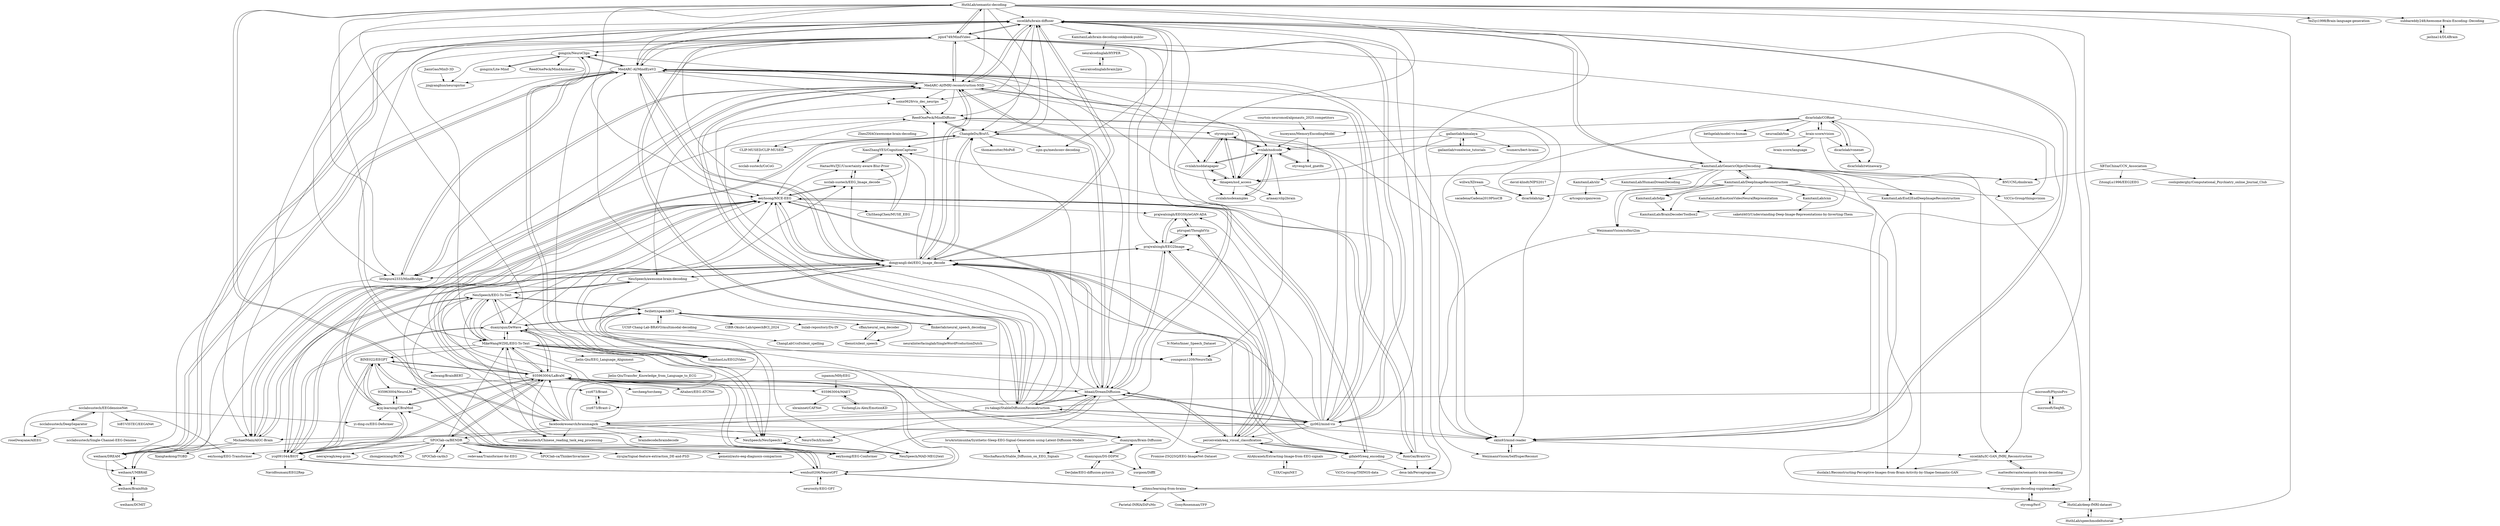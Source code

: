 digraph G {
"HuthLab/semantic-decoding" -> "ozcelikfu/brain-diffuser"
"HuthLab/semantic-decoding" -> "ChangdeDu/BraVL"
"HuthLab/semantic-decoding" -> "HuthLab/deep-fMRI-dataset"
"HuthLab/semantic-decoding" -> "facebookresearch/brainmagick"
"HuthLab/semantic-decoding" -> "jqin4749/MindVideo"
"HuthLab/semantic-decoding" -> "athms/learning-from-brains"
"HuthLab/semantic-decoding" -> "MedARC-AI/fMRI-reconstruction-NSD"
"HuthLab/semantic-decoding" -> "eeyhsong/NICE-EEG"
"HuthLab/semantic-decoding" -> "MikeWangWZHL/EEG-To-Text"
"HuthLab/semantic-decoding" -> "YeZiyi1998/Brain-language-generation"
"HuthLab/semantic-decoding" -> "subbareddy248/Awesome-Brain-Encoding--Decoding"
"HuthLab/semantic-decoding" -> "HuthLab/speechmodeltutorial"
"HuthLab/semantic-decoding" -> "MedARC-AI/MindEyeV2"
"HuthLab/semantic-decoding" -> "youngeun1209/NeuroTalk"
"HuthLab/semantic-decoding" -> "duanyiqun/DeWave"
"KamitaniLab/icnn" -> "saketd403/Understanding-Deep-Image-Representations-by-Inverting-Them"
"cvnlab/nsdcode" -> "cvnlab/nsddatapaper"
"cvnlab/nsdcode" -> "cvnlab/nsdexamples"
"cvnlab/nsdcode" -> "tknapen/nsd_access"
"cvnlab/nsdcode" -> "styvesg/nsd_gnet8x"
"cvnlab/nsdcode" -> "ariaaay/clip2brain"
"cvnlab/nsdcode" -> "styvesg/nsd"
"KamitaniLab/DeepImageReconstruction" -> "KamitaniLab/GenericObjectDecoding"
"KamitaniLab/DeepImageReconstruction" -> "KamitaniLab/End2EndDeepImageReconstruction"
"KamitaniLab/DeepImageReconstruction" -> "KamitaniLab/BrainDecoderToolbox2"
"KamitaniLab/DeepImageReconstruction" -> "KamitaniLab/icnn"
"KamitaniLab/DeepImageReconstruction" -> "KamitaniLab/bdpy"
"KamitaniLab/DeepImageReconstruction" -> "ViCCo-Group/thingsvision" ["e"=1]
"KamitaniLab/DeepImageReconstruction" -> "duolala1/Reconstructing-Perceptive-Images-from-Brain-Activity-by-Shape-Semantic-GAN"
"KamitaniLab/DeepImageReconstruction" -> "WeizmannVision/ssfmri2im"
"KamitaniLab/DeepImageReconstruction" -> "dicarlolab/npc"
"KamitaniLab/DeepImageReconstruction" -> "KamitaniLab/EmotionVideoNeuralRepresentation"
"KamitaniLab/bdpy" -> "KamitaniLab/BrainDecoderToolbox2"
"dicarlolab/CORnet" -> "brain-score/vision"
"dicarlolab/CORnet" -> "dicarlolab/vonenet"
"dicarlolab/CORnet" -> "ViCCo-Group/thingsvision" ["e"=1]
"dicarlolab/CORnet" -> "KamitaniLab/GenericObjectDecoding"
"dicarlolab/CORnet" -> "bethgelab/model-vs-human" ["e"=1]
"dicarlolab/CORnet" -> "dicarlolab/npc"
"dicarlolab/CORnet" -> "dicarlolab/retinawarp"
"dicarlolab/CORnet" -> "neuroailab/tnn"
"dicarlolab/CORnet" -> "huzeyann/MemoryEncodingModel"
"brain-score/vision" -> "dicarlolab/CORnet"
"brain-score/vision" -> "brain-score/language"
"brain-score/vision" -> "dicarlolab/vonenet"
"brain-score/vision" -> "cvnlab/nsdcode"
"brain-score/vision" -> "BNUCNL/dnnbrain"
"ptirupat/ThoughtViz" -> "prajwalsingh/EEG2Image"
"ptirupat/ThoughtViz" -> "prajwalsingh/EEGStyleGAN-ADA"
"ptirupat/ThoughtViz" -> "perceivelab/eeg_visual_classification"
"HuthLab/speechmodeltutorial" -> "HuthLab/deep-fMRI-dataset"
"willwx/XDream" -> "dicarlolab/npc"
"willwx/XDream" -> "sacadena/Cadena2019PlosCB"
"53X/CogniNET" -> "AliAbyaneh/Extracting-Image-from-EEG-signals"
"styvesg/gan-decoding-supplementary" -> "styvesg/fwrf"
"AliAbyaneh/Extracting-Image-from-EEG-signals" -> "53X/CogniNET"
"david-klindt/NIPS2017" -> "dicarlolab/npc"
"KamitaniLab/End2EndDeepImageReconstruction" -> "duolala1/Reconstructing-Perceptive-Images-from-Brain-Activity-by-Shape-Semantic-GAN"
"tknapen/nsd_access" -> "styvesg/nsd"
"tknapen/nsd_access" -> "cvnlab/nsddatapaper"
"tknapen/nsd_access" -> "cvnlab/nsdcode"
"tknapen/nsd_access" -> "cvnlab/nsdexamples"
"tknapen/nsd_access" -> "ariaaay/clip2brain"
"gallantlab/voxelwise_tutorials" -> "gallantlab/himalaya"
"ncclabsustech/EEGdenoiseNet" -> "ncclabsustech/DeepSeparator"
"ncclabsustech/EEGdenoiseNet" -> "ncclabsustech/Single-Channel-EEG-Denoise"
"ncclabsustech/EEGdenoiseNet" -> "roseDwayane/AIEEG"
"ncclabsustech/EEGdenoiseNet" -> "IoBT-VISTEC/EEGANet"
"ncclabsustech/EEGdenoiseNet" -> "eeyhsong/EEG-Transformer" ["e"=1]
"ncclabsustech/EEGdenoiseNet" -> "yi-ding-cs/EEG-Deformer"
"gallantlab/himalaya" -> "gallantlab/voxelwise_tutorials"
"gallantlab/himalaya" -> "tsumers/bert-brains"
"gallantlab/himalaya" -> "tknapen/nsd_access"
"gallantlab/himalaya" -> "cvnlab/nsdcode"
"HuthLab/deep-fMRI-dataset" -> "HuthLab/speechmodeltutorial"
"XBTinChina/CCN_Association" -> "ZitongLu1996/EEG2EEG"
"XBTinChina/CCN_Association" -> "coolspiderghy/Computational_Psychiatry_online_Journal_Club" ["e"=1]
"XBTinChina/CCN_Association" -> "BNUCNL/dnnbrain"
"dicarlolab/vonenet" -> "dicarlolab/retinawarp"
"dicarlolab/vonenet" -> "dicarlolab/CORnet"
"SPOClab-ca/dn3" -> "SPOClab-ca/BENDR"
"styvesg/nsd" -> "tknapen/nsd_access"
"styvesg/nsd" -> "cvnlab/nsdcode"
"styvesg/nsd" -> "cvnlab/nsddatapaper"
"WeizmannVision/ssfmri2im" -> "styvesg/gan-decoding-supplementary"
"WeizmannVision/ssfmri2im" -> "WeizmannVision/SelfSuperReconst"
"neuralcodinglab/brain2pix" -> "neuralcodinglab/HYPER"
"cvnlab/nsdexamples" -> "cvnlab/nsdcode"
"neuralcodinglab/HYPER" -> "neuralcodinglab/brain2pix"
"cvnlab/nsddatapaper" -> "cvnlab/nsdcode"
"cvnlab/nsddatapaper" -> "tknapen/nsd_access"
"cvnlab/nsddatapaper" -> "styvesg/nsd"
"cvnlab/nsddatapaper" -> "cvnlab/nsdexamples"
"SPOClab-ca/BENDR" -> "SPOClab-ca/dn3"
"SPOClab-ca/BENDR" -> "935963004/LaBraM"
"SPOClab-ca/BENDR" -> "redevaaa/Transformer-for-EEG" ["e"=1]
"SPOClab-ca/BENDR" -> "ycq091044/BIOT"
"SPOClab-ca/BENDR" -> "SPOClab-ca/ThinkerInvariance"
"SPOClab-ca/BENDR" -> "eeyhsong/EEG-Transformer" ["e"=1]
"SPOClab-ca/BENDR" -> "ziyujia/Signal-feature-extraction_DE-and-PSD" ["e"=1]
"SPOClab-ca/BENDR" -> "eeyhsong/EEG-Conformer" ["e"=1]
"SPOClab-ca/BENDR" -> "wenhui0206/NeuroGPT"
"SPOClab-ca/BENDR" -> "gemeinl/auto-eeg-diagnosis-comparison"
"SPOClab-ca/BENDR" -> "MikeWangWZHL/EEG-To-Text"
"SPOClab-ca/BENDR" -> "neerajwagh/eeg-gcnn" ["e"=1]
"SPOClab-ca/BENDR" -> "zhongpeixiang/RGNN" ["e"=1]
"MikeWangWZHL/EEG-To-Text" -> "NeuSpeech/EEG-To-Text"
"MikeWangWZHL/EEG-To-Text" -> "duanyiqun/DeWave"
"MikeWangWZHL/EEG-To-Text" -> "Jielin-Qiu/EEG_Language_Alignment"
"MikeWangWZHL/EEG-To-Text" -> "duanyiqun/Brain-Diffusion"
"MikeWangWZHL/EEG-To-Text" -> "ycq091044/BIOT"
"MikeWangWZHL/EEG-To-Text" -> "NeuSpeech/NeuSpeech1"
"MikeWangWZHL/EEG-To-Text" -> "935963004/LaBraM"
"MikeWangWZHL/EEG-To-Text" -> "youngeun1209/NeuroTalk"
"MikeWangWZHL/EEG-To-Text" -> "ncclabsustech/Chinese_reading_task_eeg_processing"
"MikeWangWZHL/EEG-To-Text" -> "NeuSpeech/MAD-MEG2text"
"MikeWangWZHL/EEG-To-Text" -> "eeyhsong/NICE-EEG"
"MikeWangWZHL/EEG-To-Text" -> "BINE022/EEGPT"
"MikeWangWZHL/EEG-To-Text" -> "XuanhaoLiu/EEG2Video"
"perceivelab/eeg_visual_classification" -> "ptirupat/ThoughtViz"
"perceivelab/eeg_visual_classification" -> "prajwalsingh/EEG2Image"
"perceivelab/eeg_visual_classification" -> "RomGai/BrainVis"
"perceivelab/eeg_visual_classification" -> "bbaaii/DreamDiffusion"
"perceivelab/eeg_visual_classification" -> "gifale95/eeg_encoding"
"perceivelab/eeg_visual_classification" -> "Promise-Z5Q2SQ/EEG-ImageNet-Dataset"
"perceivelab/eeg_visual_classification" -> "AliAbyaneh/Extracting-Image-from-EEG-signals"
"perceivelab/eeg_visual_classification" -> "dongyangli-del/EEG_Image_decode"
"perceivelab/eeg_visual_classification" -> "prajwalsingh/EEGStyleGAN-ADA"
"N-Nieto/Inner_Speech_Dataset" -> "youngeun1209/NeuroTalk"
"gifale95/eeg_encoding" -> "dongyangli-del/EEG_Image_decode"
"gifale95/eeg_encoding" -> "eeyhsong/NICE-EEG"
"gifale95/eeg_encoding" -> "ViCCo-Group/THINGS-data"
"gifale95/eeg_encoding" -> "desa-lab/Perceptogram"
"gifale95/eeg_encoding" -> "perceivelab/eeg_visual_classification"
"ncclabsustech/DeepSeparator" -> "ncclabsustech/EEGdenoiseNet"
"ncclabsustech/DeepSeparator" -> "ncclabsustech/Single-Channel-EEG-Denoise"
"ncclabsustech/DeepSeparator" -> "roseDwayane/AIEEG"
"athms/learning-from-brains" -> "wenhui0206/NeuroGPT"
"athms/learning-from-brains" -> "Parietal-INRIA/DiFuMo"
"athms/learning-from-brains" -> "GonyRosenman/TFF" ["e"=1]
"athms/learning-from-brains" -> "HuthLab/deep-fMRI-dataset"
"WeizmannVision/SelfSuperReconst" -> "sklin93/mind-reader"
"subbareddy248/Awesome-Brain-Encoding--Decoding" -> "jashna14/DL4Brain"
"styvesg/nsd_gnet8x" -> "cvnlab/nsdcode"
"ozcelikfu/IC-GAN_fMRI_Reconstruction" -> "matteoferrante/semantic-brain-decoding"
"ozcelikfu/IC-GAN_fMRI_Reconstruction" -> "duolala1/Reconstructing-Perceptive-Images-from-Brain-Activity-by-Shape-Semantic-GAN"
"duanyiqun/DS-DDPM" -> "duanyiqun/Brain-Diffusion"
"duanyiqun/DS-DDPM" -> "DevJake/EEG-diffusion-pytorch"
"duanyiqun/DS-DDPM" -> "yorgoon/DiffE"
"DevJake/EEG-diffusion-pytorch" -> "duanyiqun/DS-DDPM"
"MedARC-AI/fMRI-reconstruction-NSD" -> "MedARC-AI/MindEyeV2"
"MedARC-AI/fMRI-reconstruction-NSD" -> "ozcelikfu/brain-diffuser"
"MedARC-AI/fMRI-reconstruction-NSD" -> "weihaox/DREAM"
"MedARC-AI/fMRI-reconstruction-NSD" -> "littlepure2333/MindBridge"
"MedARC-AI/fMRI-reconstruction-NSD" -> "jqin4749/MindVideo"
"MedARC-AI/fMRI-reconstruction-NSD" -> "dongyangli-del/EEG_Image_decode"
"MedARC-AI/fMRI-reconstruction-NSD" -> "zjc062/mind-vis"
"MedARC-AI/fMRI-reconstruction-NSD" -> "MichaelMaiii/AIGC-Brain"
"MedARC-AI/fMRI-reconstruction-NSD" -> "sklin93/mind-reader"
"MedARC-AI/fMRI-reconstruction-NSD" -> "tknapen/nsd_access"
"MedARC-AI/fMRI-reconstruction-NSD" -> "ReedOnePeck/MindDiffuser"
"MedARC-AI/fMRI-reconstruction-NSD" -> "yu-takagi/StableDiffusionReconstruction"
"MedARC-AI/fMRI-reconstruction-NSD" -> "soinx0629/vis_dec_neurips"
"MedARC-AI/fMRI-reconstruction-NSD" -> "bbaaii/DreamDiffusion"
"MedARC-AI/fMRI-reconstruction-NSD" -> "gongzix/NeuroClips"
"zjc062/mind-vis" -> "jqin4749/MindVideo"
"zjc062/mind-vis" -> "MedARC-AI/fMRI-reconstruction-NSD"
"zjc062/mind-vis" -> "bbaaii/DreamDiffusion"
"zjc062/mind-vis" -> "ozcelikfu/brain-diffuser"
"zjc062/mind-vis" -> "yu-takagi/StableDiffusionReconstruction"
"zjc062/mind-vis" -> "MedARC-AI/MindEyeV2"
"zjc062/mind-vis" -> "dongyangli-del/EEG_Image_decode"
"zjc062/mind-vis" -> "sklin93/mind-reader"
"zjc062/mind-vis" -> "perceivelab/eeg_visual_classification"
"zjc062/mind-vis" -> "ReedOnePeck/MindDiffuser"
"zjc062/mind-vis" -> "ChangdeDu/BraVL"
"zjc062/mind-vis" -> "eeyhsong/NICE-EEG"
"zjc062/mind-vis" -> "MichaelMaiii/AIGC-Brain"
"zjc062/mind-vis" -> "935963004/LaBraM"
"zjc062/mind-vis" -> "prajwalsingh/EEG2Image"
"sklin93/mind-reader" -> "WeizmannVision/SelfSuperReconst"
"sklin93/mind-reader" -> "ozcelikfu/brain-diffuser"
"sklin93/mind-reader" -> "ozcelikfu/IC-GAN_fMRI_Reconstruction"
"ChangdeDu/BraVL" -> "MichaelMaiii/AIGC-Brain"
"ChangdeDu/BraVL" -> "ReedOnePeck/MindDiffuser"
"ChangdeDu/BraVL" -> "CLIP-MUSED/CLIP-MUSED"
"ChangdeDu/BraVL" -> "dongyangli-del/EEG_Image_decode"
"ChangdeDu/BraVL" -> "eeyhsong/NICE-EEG"
"ChangdeDu/BraVL" -> "zijin-gu/meshconv-decoding"
"ChangdeDu/BraVL" -> "ozcelikfu/brain-diffuser"
"ChangdeDu/BraVL" -> "sklin93/mind-reader"
"ChangdeDu/BraVL" -> "littlepure2333/MindBridge"
"ChangdeDu/BraVL" -> "thomassutter/MoPoE" ["e"=1]
"ChangdeDu/BraVL" -> "XiaoZhangYES/CognitionCapturer"
"youngeun1209/NeuroTalk" -> "yorgoon/DiffE"
"Jielin-Qiu/EEG_Language_Alignment" -> "Jielin-Qiu/Transfer_Knowledge_from_Language_to_ECG"
"KamitaniLab/brain-decoding-cookbook-public" -> "neuralcodinglab/HYPER"
"jashna14/DL4Brain" -> "subbareddy248/Awesome-Brain-Encoding--Decoding"
"matteoferrante/semantic-brain-decoding" -> "ozcelikfu/IC-GAN_fMRI_Reconstruction"
"matteoferrante/semantic-brain-decoding" -> "styvesg/gan-decoding-supplementary"
"bbaaii/DreamDiffusion" -> "perceivelab/eeg_visual_classification"
"bbaaii/DreamDiffusion" -> "prajwalsingh/EEG2Image"
"bbaaii/DreamDiffusion" -> "935963004/LaBraM"
"bbaaii/DreamDiffusion" -> "eeyhsong/NICE-EEG"
"bbaaii/DreamDiffusion" -> "dongyangli-del/EEG_Image_decode"
"bbaaii/DreamDiffusion" -> "zjc062/mind-vis"
"bbaaii/DreamDiffusion" -> "NeuroTechX/moabb" ["e"=1]
"bbaaii/DreamDiffusion" -> "ozcelikfu/brain-diffuser"
"bbaaii/DreamDiffusion" -> "gifale95/eeg_encoding"
"bbaaii/DreamDiffusion" -> "MedARC-AI/fMRI-reconstruction-NSD"
"bbaaii/DreamDiffusion" -> "eeyhsong/EEG-Conformer" ["e"=1]
"bbaaii/DreamDiffusion" -> "MikeWangWZHL/EEG-To-Text"
"bbaaii/DreamDiffusion" -> "yu-takagi/StableDiffusionReconstruction"
"bbaaii/DreamDiffusion" -> "MedARC-AI/MindEyeV2"
"bbaaii/DreamDiffusion" -> "facebookresearch/brainmagick"
"huzeyann/MemoryEncodingModel" -> "cvnlab/nsdcode"
"huzeyann/MemoryEncodingModel" -> "styvesg/nsd_gnet8x"
"yu-takagi/StableDiffusionReconstruction" -> "MedARC-AI/fMRI-reconstruction-NSD"
"yu-takagi/StableDiffusionReconstruction" -> "zjc062/mind-vis"
"yu-takagi/StableDiffusionReconstruction" -> "ozcelikfu/brain-diffuser"
"yu-takagi/StableDiffusionReconstruction" -> "bbaaii/DreamDiffusion"
"yu-takagi/StableDiffusionReconstruction" -> "jqin4749/MindVideo"
"yu-takagi/StableDiffusionReconstruction" -> "ReedOnePeck/MindDiffuser"
"yu-takagi/StableDiffusionReconstruction" -> "MedARC-AI/MindEyeV2"
"yu-takagi/StableDiffusionReconstruction" -> "ChangdeDu/BraVL"
"yu-takagi/StableDiffusionReconstruction" -> "dongyangli-del/EEG_Image_decode"
"yu-takagi/StableDiffusionReconstruction" -> "eeyhsong/NICE-EEG"
"yu-takagi/StableDiffusionReconstruction" -> "facebookresearch/brainmagick"
"yu-takagi/StableDiffusionReconstruction" -> "935963004/LaBraM"
"yu-takagi/StableDiffusionReconstruction" -> "soinx0629/vis_dec_neurips"
"yu-takagi/StableDiffusionReconstruction" -> "weihaox/DREAM"
"yu-takagi/StableDiffusionReconstruction" -> "sklin93/mind-reader"
"facebookresearch/brainmagick" -> "eeyhsong/NICE-EEG"
"facebookresearch/brainmagick" -> "935963004/LaBraM"
"facebookresearch/brainmagick" -> "bbaaii/DreamDiffusion"
"facebookresearch/brainmagick" -> "ozcelikfu/brain-diffuser"
"facebookresearch/brainmagick" -> "MikeWangWZHL/EEG-To-Text"
"facebookresearch/brainmagick" -> "duanyiqun/DeWave"
"facebookresearch/brainmagick" -> "SPOClab-ca/BENDR"
"facebookresearch/brainmagick" -> "duanyiqun/Brain-Diffusion"
"facebookresearch/brainmagick" -> "NeuSpeech/EEG-To-Text"
"facebookresearch/brainmagick" -> "ncclabsustech/Chinese_reading_task_eeg_processing"
"facebookresearch/brainmagick" -> "NeuSpeech/NeuSpeech1"
"facebookresearch/brainmagick" -> "HuthLab/semantic-decoding"
"facebookresearch/brainmagick" -> "NeuroTechX/moabb" ["e"=1]
"facebookresearch/brainmagick" -> "fwillett/speechBCI"
"facebookresearch/brainmagick" -> "braindecode/braindecode" ["e"=1]
"duanyiqun/DeWave" -> "NeuSpeech/EEG-To-Text"
"duanyiqun/DeWave" -> "MikeWangWZHL/EEG-To-Text"
"duanyiqun/DeWave" -> "ycq091044/BIOT"
"duanyiqun/DeWave" -> "eeyhsong/NICE-EEG"
"duanyiqun/DeWave" -> "duanyiqun/Brain-Diffusion"
"duanyiqun/DeWave" -> "935963004/LaBraM"
"duanyiqun/DeWave" -> "fwillett/speechBCI"
"duanyiqun/DeWave" -> "NeuSpeech/NeuSpeech1"
"duanyiqun/DeWave" -> "youngeun1209/NeuroTalk"
"jqin4749/MindVideo" -> "MedARC-AI/fMRI-reconstruction-NSD"
"jqin4749/MindVideo" -> "zjc062/mind-vis"
"jqin4749/MindVideo" -> "ozcelikfu/brain-diffuser"
"jqin4749/MindVideo" -> "MedARC-AI/MindEyeV2"
"jqin4749/MindVideo" -> "littlepure2333/MindBridge"
"jqin4749/MindVideo" -> "bbaaii/DreamDiffusion"
"jqin4749/MindVideo" -> "ChangdeDu/BraVL"
"jqin4749/MindVideo" -> "MichaelMaiii/AIGC-Brain"
"jqin4749/MindVideo" -> "gongzix/NeuroClips"
"jqin4749/MindVideo" -> "yu-takagi/StableDiffusionReconstruction"
"jqin4749/MindVideo" -> "dongyangli-del/EEG_Image_decode"
"jqin4749/MindVideo" -> "sklin93/mind-reader"
"jqin4749/MindVideo" -> "MikeWangWZHL/EEG-To-Text"
"jqin4749/MindVideo" -> "HuthLab/semantic-decoding"
"jqin4749/MindVideo" -> "prajwalsingh/EEG2Image"
"microsoft/SeqML" -> "microsoft/PhysioPro"
"MichaelMaiii/AIGC-Brain" -> "Xiangtaokong/TGBD"
"MichaelMaiii/AIGC-Brain" -> "weihaox/UMBRAE"
"MichaelMaiii/AIGC-Brain" -> "ChangdeDu/BraVL"
"MichaelMaiii/AIGC-Brain" -> "weihaox/DREAM"
"MichaelMaiii/AIGC-Brain" -> "dongyangli-del/EEG_Image_decode"
"MichaelMaiii/AIGC-Brain" -> "MedARC-AI/fMRI-reconstruction-NSD"
"ozcelikfu/brain-diffuser" -> "MedARC-AI/fMRI-reconstruction-NSD"
"ozcelikfu/brain-diffuser" -> "sklin93/mind-reader"
"ozcelikfu/brain-diffuser" -> "weihaox/DREAM"
"ozcelikfu/brain-diffuser" -> "ozcelikfu/IC-GAN_fMRI_Reconstruction"
"ozcelikfu/brain-diffuser" -> "MedARC-AI/MindEyeV2"
"ozcelikfu/brain-diffuser" -> "KamitaniLab/GenericObjectDecoding"
"ozcelikfu/brain-diffuser" -> "zijin-gu/meshconv-decoding"
"ozcelikfu/brain-diffuser" -> "soinx0629/vis_dec_neurips"
"ozcelikfu/brain-diffuser" -> "ReedOnePeck/MindDiffuser"
"ozcelikfu/brain-diffuser" -> "dongyangli-del/EEG_Image_decode"
"ozcelikfu/brain-diffuser" -> "littlepure2333/MindBridge"
"ozcelikfu/brain-diffuser" -> "KamitaniLab/brain-decoding-cookbook-public"
"ozcelikfu/brain-diffuser" -> "MichaelMaiii/AIGC-Brain"
"ozcelikfu/brain-diffuser" -> "jqin4749/MindVideo"
"ozcelikfu/brain-diffuser" -> "desa-lab/Perceptogram"
"eeyhsong/NICE-EEG" -> "dongyangli-del/EEG_Image_decode"
"eeyhsong/NICE-EEG" -> "ncclab-sustech/EEG_Image_decode"
"eeyhsong/NICE-EEG" -> "gifale95/eeg_encoding"
"eeyhsong/NICE-EEG" -> "935963004/LaBraM"
"eeyhsong/NICE-EEG" -> "RomGai/BrainVis"
"eeyhsong/NICE-EEG" -> "ChiShengChen/MUSE_EEG"
"eeyhsong/NICE-EEG" -> "ycq091044/BIOT"
"eeyhsong/NICE-EEG" -> "prajwalsingh/EEGStyleGAN-ADA"
"eeyhsong/NICE-EEG" -> "HaitaoWuTJU/Uncertainty-aware-Blur-Prior"
"eeyhsong/NICE-EEG" -> "wjq-learning/CBraMod"
"eeyhsong/NICE-EEG" -> "eeyhsong/EEG-Conformer" ["e"=1]
"eeyhsong/NICE-EEG" -> "bbaaii/DreamDiffusion"
"ReedOnePeck/MindDiffuser" -> "soinx0629/vis_dec_neurips"
"ReedOnePeck/MindDiffuser" -> "styvesg/nsd"
"ReedOnePeck/MindDiffuser" -> "sklin93/mind-reader"
"ReedOnePeck/MindDiffuser" -> "CLIP-MUSED/CLIP-MUSED"
"ReedOnePeck/MindDiffuser" -> "ChangdeDu/BraVL"
"ReedOnePeck/MindDiffuser" -> "NeuSpeech/awesome-brain-decoding"
"prajwalsingh/EEG2Image" -> "prajwalsingh/EEGStyleGAN-ADA"
"prajwalsingh/EEG2Image" -> "ptirupat/ThoughtViz"
"prajwalsingh/EEG2Image" -> "perceivelab/eeg_visual_classification"
"prajwalsingh/EEG2Image" -> "dongyangli-del/EEG_Image_decode"
"prajwalsingh/EEG2Image" -> "bbaaii/DreamDiffusion"
"weihaox/DREAM" -> "weihaox/UMBRAE"
"weihaox/DREAM" -> "weihaox/BrainHub"
"weihaox/DREAM" -> "MedARC-AI/MindEyeV2"
"weihaox/DREAM" -> "ozcelikfu/brain-diffuser"
"czlwang/BrainBERT" -> "yzz673/Brant"
"yzz673/Brant" -> "yzz673/Brant-2"
"ispamm/MHyEEG" -> "935963004/MAET"
"prajwalsingh/EEGStyleGAN-ADA" -> "prajwalsingh/EEG2Image"
"prajwalsingh/EEGStyleGAN-ADA" -> "ptirupat/ThoughtViz"
"ycq091044/BIOT" -> "wjq-learning/CBraMod"
"ycq091044/BIOT" -> "935963004/LaBraM"
"ycq091044/BIOT" -> "BINE022/EEGPT"
"ycq091044/BIOT" -> "wenhui0206/NeuroGPT"
"ycq091044/BIOT" -> "eeyhsong/NICE-EEG"
"ycq091044/BIOT" -> "duanyiqun/DeWave"
"ycq091044/BIOT" -> "NeuSpeech/EEG-To-Text"
"ycq091044/BIOT" -> "Navidfoumani/EEG2Rep" ["e"=1]
"fwillett/speechBCI" -> "UCSF-Chang-Lab-BRAVO/multimodal-decoding"
"fwillett/speechBCI" -> "cffan/neural_seq_decoder"
"fwillett/speechBCI" -> "NeuSpeech/EEG-To-Text"
"fwillett/speechBCI" -> "flinkerlab/neural_speech_decoding"
"fwillett/speechBCI" -> "tbenst/silent_speech"
"fwillett/speechBCI" -> "duanyiqun/DeWave"
"fwillett/speechBCI" -> "CIBR-Okubo-Lab/speechBCI_2024"
"fwillett/speechBCI" -> "liulab-repository/Du-IN"
"microsoft/PhysioPro" -> "microsoft/SeqML"
"microsoft/PhysioPro" -> "yzz673/Brant-2"
"MedARC-AI/MindEyeV2" -> "MedARC-AI/fMRI-reconstruction-NSD"
"MedARC-AI/MindEyeV2" -> "weihaox/DREAM"
"MedARC-AI/MindEyeV2" -> "littlepure2333/MindBridge"
"MedARC-AI/MindEyeV2" -> "gongzix/NeuroClips"
"MedARC-AI/MindEyeV2" -> "ozcelikfu/brain-diffuser"
"MedARC-AI/MindEyeV2" -> "dongyangli-del/EEG_Image_decode"
"MedARC-AI/MindEyeV2" -> "cvnlab/nsddatapaper"
"MedARC-AI/MindEyeV2" -> "weihaox/UMBRAE"
"MedARC-AI/MindEyeV2" -> "jingyanghuo/neuropictor"
"MedARC-AI/MindEyeV2" -> "tknapen/nsd_access"
"MedARC-AI/MindEyeV2" -> "eeyhsong/NICE-EEG"
"MedARC-AI/MindEyeV2" -> "sklin93/mind-reader"
"MedARC-AI/MindEyeV2" -> "XuanhaoLiu/EEG2Video"
"MedARC-AI/MindEyeV2" -> "cvnlab/nsdcode"
"MedARC-AI/MindEyeV2" -> "soinx0629/vis_dec_neurips"
"UCSF-Chang-Lab-BRAVO/multimodal-decoding" -> "fwillett/speechBCI"
"UCSF-Chang-Lab-BRAVO/multimodal-decoding" -> "ChangLabUcsf/silent_spelling"
"935963004/MAET" -> "YuchengLiu-Alex/EmotionKD"
"935963004/MAET" -> "xbrainnet/CAFNet"
"YuchengLiu-Alex/EmotionKD" -> "935963004/MAET"
"CLIP-MUSED/CLIP-MUSED" -> "ncclab-sustech/CoCoG"
"duanyiqun/Brain-Diffusion" -> "MischaRauch/Stable_Diffusion_on_EEG_Signals"
"duanyiqun/Brain-Diffusion" -> "duanyiqun/DS-DDPM"
"wenhui0206/NeuroGPT" -> "BINE022/EEGPT"
"wenhui0206/NeuroGPT" -> "ycq091044/BIOT"
"wenhui0206/NeuroGPT" -> "neurosity/EEG-GPT"
"wenhui0206/NeuroGPT" -> "athms/learning-from-brains"
"wenhui0206/NeuroGPT" -> "935963004/LaBraM"
"wenhui0206/NeuroGPT" -> "wjq-learning/CBraMod"
"NeuSpeech/EEG-To-Text" -> "MikeWangWZHL/EEG-To-Text"
"NeuSpeech/EEG-To-Text" -> "duanyiqun/DeWave"
"NeuSpeech/EEG-To-Text" -> "NeuSpeech/NeuSpeech1"
"NeuSpeech/EEG-To-Text" -> "NeuSpeech/MAD-MEG2text"
"NeuSpeech/EEG-To-Text" -> "NeuSpeech/awesome-brain-decoding"
"NeuSpeech/EEG-To-Text" -> "ncclabsustech/Chinese_reading_task_eeg_processing"
"NeuSpeech/EEG-To-Text" -> "ycq091044/BIOT"
"NeuSpeech/EEG-To-Text" -> "fwillett/speechBCI"
"NeuSpeech/EEG-To-Text" -> "eeyhsong/NICE-EEG"
"dongyangli-del/EEG_Image_decode" -> "eeyhsong/NICE-EEG"
"dongyangli-del/EEG_Image_decode" -> "gifale95/eeg_encoding"
"dongyangli-del/EEG_Image_decode" -> "NeuSpeech/awesome-brain-decoding"
"dongyangli-del/EEG_Image_decode" -> "prajwalsingh/EEG2Image"
"dongyangli-del/EEG_Image_decode" -> "ncclab-sustech/EEG_Image_decode"
"dongyangli-del/EEG_Image_decode" -> "ChangdeDu/BraVL"
"dongyangli-del/EEG_Image_decode" -> "XuanhaoLiu/EEG2Video"
"dongyangli-del/EEG_Image_decode" -> "MedARC-AI/MindEyeV2"
"dongyangli-del/EEG_Image_decode" -> "MedARC-AI/fMRI-reconstruction-NSD"
"dongyangli-del/EEG_Image_decode" -> "ozcelikfu/brain-diffuser"
"dongyangli-del/EEG_Image_decode" -> "littlepure2333/MindBridge"
"dongyangli-del/EEG_Image_decode" -> "MichaelMaiii/AIGC-Brain"
"dongyangli-del/EEG_Image_decode" -> "RomGai/BrainVis"
"dongyangli-del/EEG_Image_decode" -> "ReedOnePeck/MindDiffuser"
"dongyangli-del/EEG_Image_decode" -> "XiaoZhangYES/CognitionCapturer"
"935963004/LaBraM" -> "ycq091044/BIOT"
"935963004/LaBraM" -> "eeyhsong/NICE-EEG"
"935963004/LaBraM" -> "BINE022/EEGPT"
"935963004/LaBraM" -> "wenhui0206/NeuroGPT"
"935963004/LaBraM" -> "eeyhsong/EEG-Conformer" ["e"=1]
"935963004/LaBraM" -> "wjq-learning/CBraMod"
"935963004/LaBraM" -> "bbaaii/DreamDiffusion"
"935963004/LaBraM" -> "torcheeg/torcheeg" ["e"=1]
"935963004/LaBraM" -> "dongyangli-del/EEG_Image_decode"
"935963004/LaBraM" -> "MikeWangWZHL/EEG-To-Text"
"935963004/LaBraM" -> "935963004/NeuroLM"
"935963004/LaBraM" -> "SPOClab-ca/BENDR"
"935963004/LaBraM" -> "duanyiqun/DeWave"
"935963004/LaBraM" -> "935963004/MAET"
"935963004/LaBraM" -> "Altaheri/EEG-ATCNet" ["e"=1]
"littlepure2333/MindBridge" -> "weihaox/UMBRAE"
"littlepure2333/MindBridge" -> "MedARC-AI/MindEyeV2"
"littlepure2333/MindBridge" -> "MedARC-AI/fMRI-reconstruction-NSD"
"littlepure2333/MindBridge" -> "dongyangli-del/EEG_Image_decode"
"JianxGao/MinD-3D" -> "jingyanghuo/neuropictor"
"yzz673/Brant-2" -> "yzz673/Brant"
"ncclab-sustech/EEG_Image_decode" -> "HaitaoWuTJU/Uncertainty-aware-Blur-Prior"
"ncclab-sustech/EEG_Image_decode" -> "XiaoZhangYES/CognitionCapturer"
"ncclab-sustech/EEG_Image_decode" -> "eeyhsong/NICE-EEG"
"KamitaniLab/GenericObjectDecoding" -> "KamitaniLab/DeepImageReconstruction"
"KamitaniLab/GenericObjectDecoding" -> "WeizmannVision/ssfmri2im"
"KamitaniLab/GenericObjectDecoding" -> "ozcelikfu/brain-diffuser"
"KamitaniLab/GenericObjectDecoding" -> "KamitaniLab/BrainDecoderToolbox2"
"KamitaniLab/GenericObjectDecoding" -> "styvesg/gan-decoding-supplementary"
"KamitaniLab/GenericObjectDecoding" -> "KamitaniLab/End2EndDeepImageReconstruction"
"KamitaniLab/GenericObjectDecoding" -> "sklin93/mind-reader"
"KamitaniLab/GenericObjectDecoding" -> "tknapen/nsd_access"
"KamitaniLab/GenericObjectDecoding" -> "KamitaniLab/bdpy"
"KamitaniLab/GenericObjectDecoding" -> "KamitaniLab/HumanDreamDecoding"
"KamitaniLab/GenericObjectDecoding" -> "KamitaniLab/slir"
"KamitaniLab/GenericObjectDecoding" -> "BNUCNL/dnnbrain"
"KamitaniLab/GenericObjectDecoding" -> "ozcelikfu/IC-GAN_fMRI_Reconstruction"
"flinkerlab/neural_speech_decoding" -> "fwillett/speechBCI"
"flinkerlab/neural_speech_decoding" -> "neuralinterfacinglab/SingleWordProductionDutch"
"weihaox/UMBRAE" -> "weihaox/BrainHub"
"bruAristimunha/Synthetic-Sleep-EEG-Signal-Generation-using-Latent-Diffusion-Models" -> "MischaRauch/Stable_Diffusion_on_EEG_Signals"
"RomGai/BrainVis" -> "desa-lab/Perceptogram"
"RomGai/BrainVis" -> "XiaoZhangYES/CognitionCapturer"
"RomGai/BrainVis" -> "eeyhsong/NICE-EEG"
"neurosity/EEG-GPT" -> "wenhui0206/NeuroGPT"
"soinx0629/vis_dec_neurips" -> "ReedOnePeck/MindDiffuser"
"gongzix/Lite-Mind" -> "gongzix/NeuroClips"
"tbenst/silent_speech" -> "cffan/neural_seq_decoder"
"NeuSpeech/NeuSpeech1" -> "NeuSpeech/MAD-MEG2text"
"weihaox/BrainHub" -> "weihaox/UMBRAE"
"weihaox/BrainHub" -> "weihaox/DCMIT" ["e"=1]
"cffan/neural_seq_decoder" -> "tbenst/silent_speech"
"XuanhaoLiu/EEG2Video" -> "gongzix/NeuroClips"
"XuanhaoLiu/EEG2Video" -> "ncclab-sustech/EEG_Image_decode"
"XuanhaoLiu/EEG2Video" -> "dongyangli-del/EEG_Image_decode"
"ChiShengChen/MUSE_EEG" -> "XiaoZhangYES/CognitionCapturer"
"ChiShengChen/MUSE_EEG" -> "HaitaoWuTJU/Uncertainty-aware-Blur-Prior"
"gongzix/NeuroClips" -> "gongzix/Lite-Mind"
"gongzix/NeuroClips" -> "XuanhaoLiu/EEG2Video"
"gongzix/NeuroClips" -> "MedARC-AI/MindEyeV2"
"gongzix/NeuroClips" -> "ReedOnePeck/MindAnimator"
"gongzix/NeuroClips" -> "jingyanghuo/neuropictor"
"BINE022/EEGPT" -> "wjq-learning/CBraMod"
"BINE022/EEGPT" -> "ycq091044/BIOT"
"BINE022/EEGPT" -> "wenhui0206/NeuroGPT"
"BINE022/EEGPT" -> "935963004/LaBraM"
"BINE022/EEGPT" -> "czlwang/BrainBERT"
"BINE022/EEGPT" -> "935963004/NeuroLM"
"HaitaoWuTJU/Uncertainty-aware-Blur-Prior" -> "XiaoZhangYES/CognitionCapturer"
"HaitaoWuTJU/Uncertainty-aware-Blur-Prior" -> "ncclab-sustech/EEG_Image_decode"
"KamitaniLab/slir" -> "artcogsys/ganrecon"
"NeuSpeech/awesome-brain-decoding" -> "NeuSpeech/MAD-MEG2text"
"NeuSpeech/awesome-brain-decoding" -> "NeuSpeech/EEG-To-Text"
"NeuSpeech/awesome-brain-decoding" -> "NeuSpeech/NeuSpeech1"
"NeuSpeech/awesome-brain-decoding" -> "dongyangli-del/EEG_Image_decode"
"styvesg/fwrf" -> "styvesg/gan-decoding-supplementary"
"courtois-neuromod/algonauts_2025.competitors" -> "huzeyann/MemoryEncodingModel"
"NeuSpeech/MAD-MEG2text" -> "NeuSpeech/NeuSpeech1"
"wjq-learning/CBraMod" -> "BINE022/EEGPT"
"wjq-learning/CBraMod" -> "ycq091044/BIOT"
"wjq-learning/CBraMod" -> "935963004/NeuroLM"
"wjq-learning/CBraMod" -> "eeyhsong/NICE-EEG"
"wjq-learning/CBraMod" -> "yi-ding-cs/EEG-Deformer"
"wjq-learning/CBraMod" -> "935963004/LaBraM"
"935963004/NeuroLM" -> "wjq-learning/CBraMod"
"XiaoZhangYES/CognitionCapturer" -> "HaitaoWuTJU/Uncertainty-aware-Blur-Prior"
"ZhenZHAO/awesome-brain-decoding" -> "XiaoZhangYES/CognitionCapturer"
"HuthLab/semantic-decoding" ["l"="62.714,34.33"]
"ozcelikfu/brain-diffuser" ["l"="62.726,34.392"]
"ChangdeDu/BraVL" ["l"="62.711,34.381"]
"HuthLab/deep-fMRI-dataset" ["l"="62.759,34.299"]
"facebookresearch/brainmagick" ["l"="62.678,34.323"]
"jqin4749/MindVideo" ["l"="62.741,34.367"]
"athms/learning-from-brains" ["l"="62.748,34.28"]
"MedARC-AI/fMRI-reconstruction-NSD" ["l"="62.726,34.38"]
"eeyhsong/NICE-EEG" ["l"="62.697,34.333"]
"MikeWangWZHL/EEG-To-Text" ["l"="62.684,34.308"]
"YeZiyi1998/Brain-language-generation" ["l"="62.661,34.333"]
"subbareddy248/Awesome-Brain-Encoding--Decoding" ["l"="62.639,34.346"]
"HuthLab/speechmodeltutorial" ["l"="62.746,34.307"]
"MedARC-AI/MindEyeV2" ["l"="62.743,34.385"]
"youngeun1209/NeuroTalk" ["l"="62.687,34.275"]
"duanyiqun/DeWave" ["l"="62.671,34.297"]
"KamitaniLab/icnn" ["l"="62.745,34.538"]
"saketd403/Understanding-Deep-Image-Representations-by-Inverting-Them" ["l"="62.738,34.556"]
"cvnlab/nsdcode" ["l"="62.777,34.441"]
"cvnlab/nsddatapaper" ["l"="62.772,34.423"]
"cvnlab/nsdexamples" ["l"="62.765,34.443"]
"tknapen/nsd_access" ["l"="62.753,34.434"]
"styvesg/nsd_gnet8x" ["l"="62.8,34.447"]
"ariaaay/clip2brain" ["l"="62.779,34.452"]
"styvesg/nsd" ["l"="62.753,34.422"]
"KamitaniLab/DeepImageReconstruction" ["l"="62.76,34.501"]
"KamitaniLab/GenericObjectDecoding" ["l"="62.752,34.463"]
"KamitaniLab/End2EndDeepImageReconstruction" ["l"="62.748,34.489"]
"KamitaniLab/BrainDecoderToolbox2" ["l"="62.762,34.483"]
"KamitaniLab/bdpy" ["l"="62.776,34.485"]
"ViCCo-Group/thingsvision" ["l"="24.317,14.322"]
"duolala1/Reconstructing-Perceptive-Images-from-Brain-Activity-by-Shape-Semantic-GAN" ["l"="62.748,34.476"]
"WeizmannVision/ssfmri2im" ["l"="62.734,34.468"]
"dicarlolab/npc" ["l"="62.807,34.528"]
"KamitaniLab/EmotionVideoNeuralRepresentation" ["l"="62.762,34.526"]
"dicarlolab/CORnet" ["l"="62.826,34.499"]
"brain-score/vision" ["l"="62.83,34.478"]
"dicarlolab/vonenet" ["l"="62.853,34.498"]
"bethgelab/model-vs-human" ["l"="38.796,-7.524"]
"dicarlolab/retinawarp" ["l"="62.846,34.513"]
"neuroailab/tnn" ["l"="62.863,34.525"]
"huzeyann/MemoryEncodingModel" ["l"="62.809,34.465"]
"brain-score/language" ["l"="62.863,34.473"]
"BNUCNL/dnnbrain" ["l"="62.793,34.501"]
"ptirupat/ThoughtViz" ["l"="62.765,34.328"]
"prajwalsingh/EEG2Image" ["l"="62.739,34.337"]
"prajwalsingh/EEGStyleGAN-ADA" ["l"="62.748,34.323"]
"perceivelab/eeg_visual_classification" ["l"="62.749,34.342"]
"willwx/XDream" ["l"="62.824,34.563"]
"sacadena/Cadena2019PlosCB" ["l"="62.834,34.582"]
"53X/CogniNET" ["l"="62.829,34.315"]
"AliAbyaneh/Extracting-Image-from-EEG-signals" ["l"="62.806,34.323"]
"styvesg/gan-decoding-supplementary" ["l"="62.715,34.468"]
"styvesg/fwrf" ["l"="62.694,34.472"]
"david-klindt/NIPS2017" ["l"="62.826,34.545"]
"gallantlab/voxelwise_tutorials" ["l"="62.705,34.498"]
"gallantlab/himalaya" ["l"="62.729,34.479"]
"ncclabsustech/EEGdenoiseNet" ["l"="62.755,34.163"]
"ncclabsustech/DeepSeparator" ["l"="62.755,34.141"]
"ncclabsustech/Single-Channel-EEG-Denoise" ["l"="62.77,34.144"]
"roseDwayane/AIEEG" ["l"="62.736,34.144"]
"IoBT-VISTEC/EEGANet" ["l"="62.783,34.156"]
"eeyhsong/EEG-Transformer" ["l"="62.015,34.521"]
"yi-ding-cs/EEG-Deformer" ["l"="62.738,34.217"]
"tsumers/bert-brains" ["l"="62.715,34.512"]
"XBTinChina/CCN_Association" ["l"="62.79,34.541"]
"ZitongLu1996/EEG2EEG" ["l"="62.787,34.566"]
"coolspiderghy/Computational_Psychiatry_online_Journal_Club" ["l"="60.822,34.262"]
"SPOClab-ca/dn3" ["l"="62.66,34.256"]
"SPOClab-ca/BENDR" ["l"="62.671,34.279"]
"WeizmannVision/SelfSuperReconst" ["l"="62.722,34.436"]
"neuralcodinglab/brain2pix" ["l"="62.854,34.41"]
"neuralcodinglab/HYPER" ["l"="62.831,34.408"]
"935963004/LaBraM" ["l"="62.702,34.31"]
"redevaaa/Transformer-for-EEG" ["l"="62.034,34.555"]
"ycq091044/BIOT" ["l"="62.694,34.293"]
"SPOClab-ca/ThinkerInvariance" ["l"="62.641,34.256"]
"ziyujia/Signal-feature-extraction_DE-and-PSD" ["l"="62.193,34.526"]
"eeyhsong/EEG-Conformer" ["l"="62,34.501"]
"wenhui0206/NeuroGPT" ["l"="62.712,34.272"]
"gemeinl/auto-eeg-diagnosis-comparison" ["l"="62.643,34.267"]
"neerajwagh/eeg-gcnn" ["l"="62.073,34.528"]
"zhongpeixiang/RGNN" ["l"="62.125,34.535"]
"NeuSpeech/EEG-To-Text" ["l"="62.66,34.308"]
"Jielin-Qiu/EEG_Language_Alignment" ["l"="62.627,34.31"]
"duanyiqun/Brain-Diffusion" ["l"="62.677,34.264"]
"NeuSpeech/NeuSpeech1" ["l"="62.657,34.319"]
"ncclabsustech/Chinese_reading_task_eeg_processing" ["l"="62.644,34.301"]
"NeuSpeech/MAD-MEG2text" ["l"="62.647,34.325"]
"BINE022/EEGPT" ["l"="62.726,34.286"]
"XuanhaoLiu/EEG2Video" ["l"="62.738,34.351"]
"RomGai/BrainVis" ["l"="62.687,34.356"]
"bbaaii/DreamDiffusion" ["l"="62.717,34.344"]
"gifale95/eeg_encoding" ["l"="62.7,34.352"]
"Promise-Z5Q2SQ/EEG-ImageNet-Dataset" ["l"="62.793,34.337"]
"dongyangli-del/EEG_Image_decode" ["l"="62.712,34.362"]
"N-Nieto/Inner_Speech_Dataset" ["l"="62.653,34.236"]
"ViCCo-Group/THINGS-data" ["l"="62.648,34.374"]
"desa-lab/Perceptogram" ["l"="62.68,34.383"]
"Parietal-INRIA/DiFuMo" ["l"="62.776,34.266"]
"GonyRosenman/TFF" ["l"="61.489,34.959"]
"sklin93/mind-reader" ["l"="62.729,34.407"]
"jashna14/DL4Brain" ["l"="62.614,34.354"]
"ozcelikfu/IC-GAN_fMRI_Reconstruction" ["l"="62.735,34.441"]
"matteoferrante/semantic-brain-decoding" ["l"="62.718,34.452"]
"duanyiqun/DS-DDPM" ["l"="62.673,34.232"]
"DevJake/EEG-diffusion-pytorch" ["l"="62.663,34.211"]
"yorgoon/DiffE" ["l"="62.688,34.244"]
"weihaox/DREAM" ["l"="62.717,34.404"]
"littlepure2333/MindBridge" ["l"="62.741,34.395"]
"zjc062/mind-vis" ["l"="62.726,34.362"]
"MichaelMaiii/AIGC-Brain" ["l"="62.712,34.394"]
"ReedOnePeck/MindDiffuser" ["l"="62.698,34.392"]
"yu-takagi/StableDiffusionReconstruction" ["l"="62.695,34.373"]
"soinx0629/vis_dec_neurips" ["l"="62.704,34.403"]
"gongzix/NeuroClips" ["l"="62.77,34.369"]
"CLIP-MUSED/CLIP-MUSED" ["l"="62.674,34.406"]
"zijin-gu/meshconv-decoding" ["l"="62.745,34.407"]
"thomassutter/MoPoE" ["l"="56.483,27.85"]
"XiaoZhangYES/CognitionCapturer" ["l"="62.671,34.369"]
"Jielin-Qiu/Transfer_Knowledge_from_Language_to_ECG" ["l"="62.596,34.31"]
"KamitaniLab/brain-decoding-cookbook-public" ["l"="62.789,34.403"]
"NeuroTechX/moabb" ["l"="61.967,34.43"]
"fwillett/speechBCI" ["l"="62.62,34.285"]
"braindecode/braindecode" ["l"="61.997,34.451"]
"microsoft/SeqML" ["l"="62.898,34.173"]
"microsoft/PhysioPro" ["l"="62.878,34.185"]
"Xiangtaokong/TGBD" ["l"="62.684,34.42"]
"weihaox/UMBRAE" ["l"="62.724,34.417"]
"ncclab-sustech/EEG_Image_decode" ["l"="62.684,34.347"]
"ChiShengChen/MUSE_EEG" ["l"="62.653,34.356"]
"HaitaoWuTJU/Uncertainty-aware-Blur-Prior" ["l"="62.667,34.355"]
"wjq-learning/CBraMod" ["l"="62.712,34.287"]
"NeuSpeech/awesome-brain-decoding" ["l"="62.668,34.342"]
"weihaox/BrainHub" ["l"="62.707,34.428"]
"czlwang/BrainBERT" ["l"="62.782,34.245"]
"yzz673/Brant" ["l"="62.824,34.219"]
"yzz673/Brant-2" ["l"="62.848,34.204"]
"ispamm/MHyEEG" ["l"="62.562,34.341"]
"935963004/MAET" ["l"="62.605,34.328"]
"Navidfoumani/EEG2Rep" ["l"="44.633,24.821"]
"UCSF-Chang-Lab-BRAVO/multimodal-decoding" ["l"="62.6,34.256"]
"cffan/neural_seq_decoder" ["l"="62.596,34.276"]
"flinkerlab/neural_speech_decoding" ["l"="62.576,34.282"]
"tbenst/silent_speech" ["l"="62.61,34.269"]
"CIBR-Okubo-Lab/speechBCI_2024" ["l"="62.596,34.291"]
"liulab-repository/Du-IN" ["l"="62.586,34.266"]
"jingyanghuo/neuropictor" ["l"="62.79,34.383"]
"ChangLabUcsf/silent_spelling" ["l"="62.58,34.237"]
"YuchengLiu-Alex/EmotionKD" ["l"="62.586,34.338"]
"xbrainnet/CAFNet" ["l"="62.573,34.324"]
"ncclab-sustech/CoCoG" ["l"="62.65,34.421"]
"MischaRauch/Stable_Diffusion_on_EEG_Signals" ["l"="62.685,34.221"]
"neurosity/EEG-GPT" ["l"="62.725,34.248"]
"torcheeg/torcheeg" ["l"="62.021,34.5"]
"935963004/NeuroLM" ["l"="62.729,34.272"]
"Altaheri/EEG-ATCNet" ["l"="61.998,34.528"]
"JianxGao/MinD-3D" ["l"="62.827,34.383"]
"KamitaniLab/HumanDreamDecoding" ["l"="62.732,34.497"]
"KamitaniLab/slir" ["l"="62.708,34.482"]
"neuralinterfacinglab/SingleWordProductionDutch" ["l"="62.546,34.276"]
"bruAristimunha/Synthetic-Sleep-EEG-Signal-Generation-using-Latent-Diffusion-Models" ["l"="62.685,34.192"]
"gongzix/Lite-Mind" ["l"="62.795,34.367"]
"weihaox/DCMIT" ["l"="32.436,28.491"]
"ReedOnePeck/MindAnimator" ["l"="62.81,34.365"]
"artcogsys/ganrecon" ["l"="62.683,34.493"]
"courtois-neuromod/algonauts_2025.competitors" ["l"="62.807,34.483"]
"ZhenZHAO/awesome-brain-decoding" ["l"="62.636,34.388"]
}